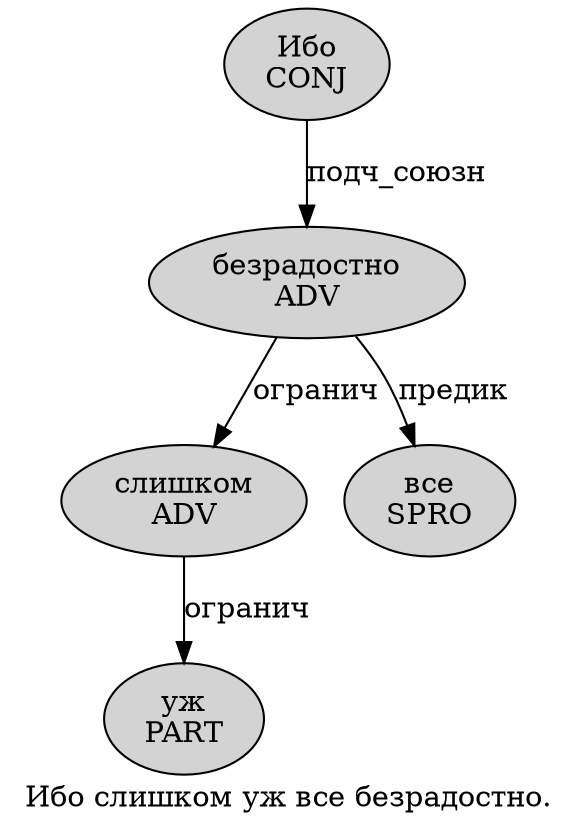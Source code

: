 digraph SENTENCE_3965 {
	graph [label="Ибо слишком уж все безрадостно."]
	node [style=filled]
		0 [label="Ибо
CONJ" color="" fillcolor=lightgray penwidth=1 shape=ellipse]
		1 [label="слишком
ADV" color="" fillcolor=lightgray penwidth=1 shape=ellipse]
		2 [label="уж
PART" color="" fillcolor=lightgray penwidth=1 shape=ellipse]
		3 [label="все
SPRO" color="" fillcolor=lightgray penwidth=1 shape=ellipse]
		4 [label="безрадостно
ADV" color="" fillcolor=lightgray penwidth=1 shape=ellipse]
			1 -> 2 [label="огранич"]
			0 -> 4 [label="подч_союзн"]
			4 -> 1 [label="огранич"]
			4 -> 3 [label="предик"]
}